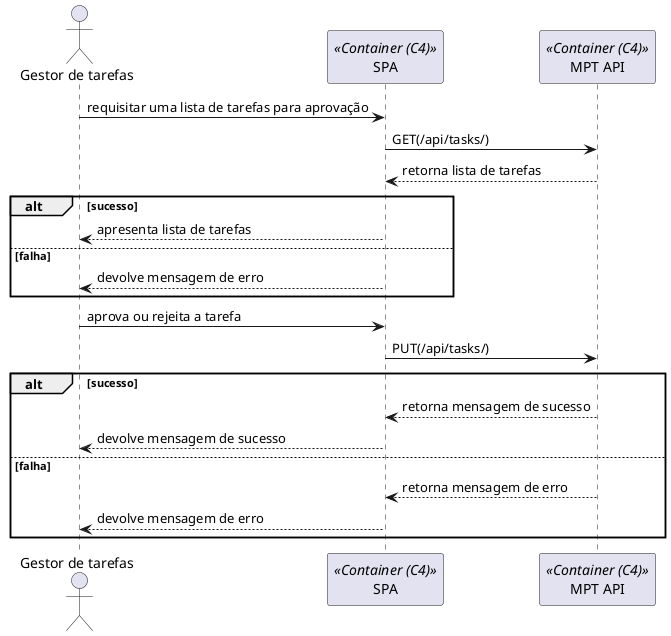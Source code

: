 @startuml

actor "Gestor de tarefas" as Actor
participant "SPA" as Container <<Container (C4)>>
participant "MPT API" as API <<Container (C4)>>

Actor -> Container: requisitar uma lista de tarefas para aprovação

Container -> API: GET(/api/tasks/)
API --> Container: retorna lista de tarefas

alt sucesso
    Container --> Actor: apresenta lista de tarefas
else falha
    Container --> Actor: devolve mensagem de erro
end

Actor -> Container: aprova ou rejeita a tarefa
Container -> API: PUT(/api/tasks/)

alt sucesso
    API --> Container: retorna mensagem de sucesso
    Container --> Actor: devolve mensagem de sucesso
else falha
    API --> Container: retorna mensagem de erro
    Container --> Actor: devolve mensagem de erro
end


@enduml
